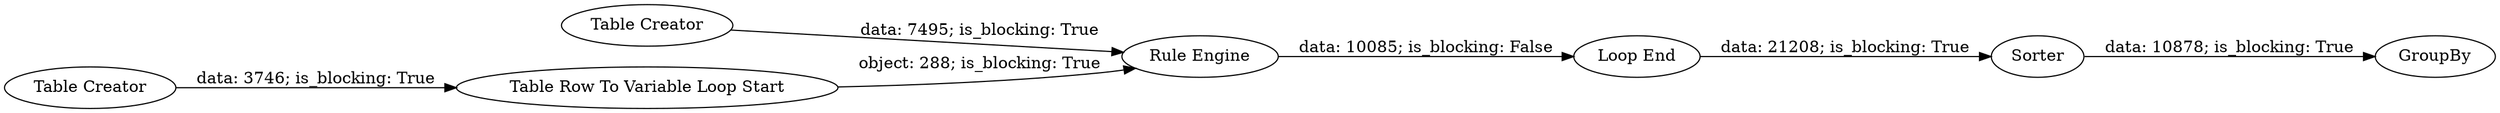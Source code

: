 digraph {
	"5523033929638251621_30" [label="Table Creator"]
	"5523033929638251621_36" [label=GroupBy]
	"5523033929638251621_32" [label="Table Row To Variable Loop Start"]
	"5523033929638251621_31" [label="Table Creator"]
	"5523033929638251621_35" [label=Sorter]
	"5523033929638251621_34" [label="Loop End"]
	"5523033929638251621_33" [label="Rule Engine"]
	"5523033929638251621_35" -> "5523033929638251621_36" [label="data: 10878; is_blocking: True"]
	"5523033929638251621_30" -> "5523033929638251621_33" [label="data: 7495; is_blocking: True"]
	"5523033929638251621_32" -> "5523033929638251621_33" [label="object: 288; is_blocking: True"]
	"5523033929638251621_31" -> "5523033929638251621_32" [label="data: 3746; is_blocking: True"]
	"5523033929638251621_34" -> "5523033929638251621_35" [label="data: 21208; is_blocking: True"]
	"5523033929638251621_33" -> "5523033929638251621_34" [label="data: 10085; is_blocking: False"]
	rankdir=LR
}
